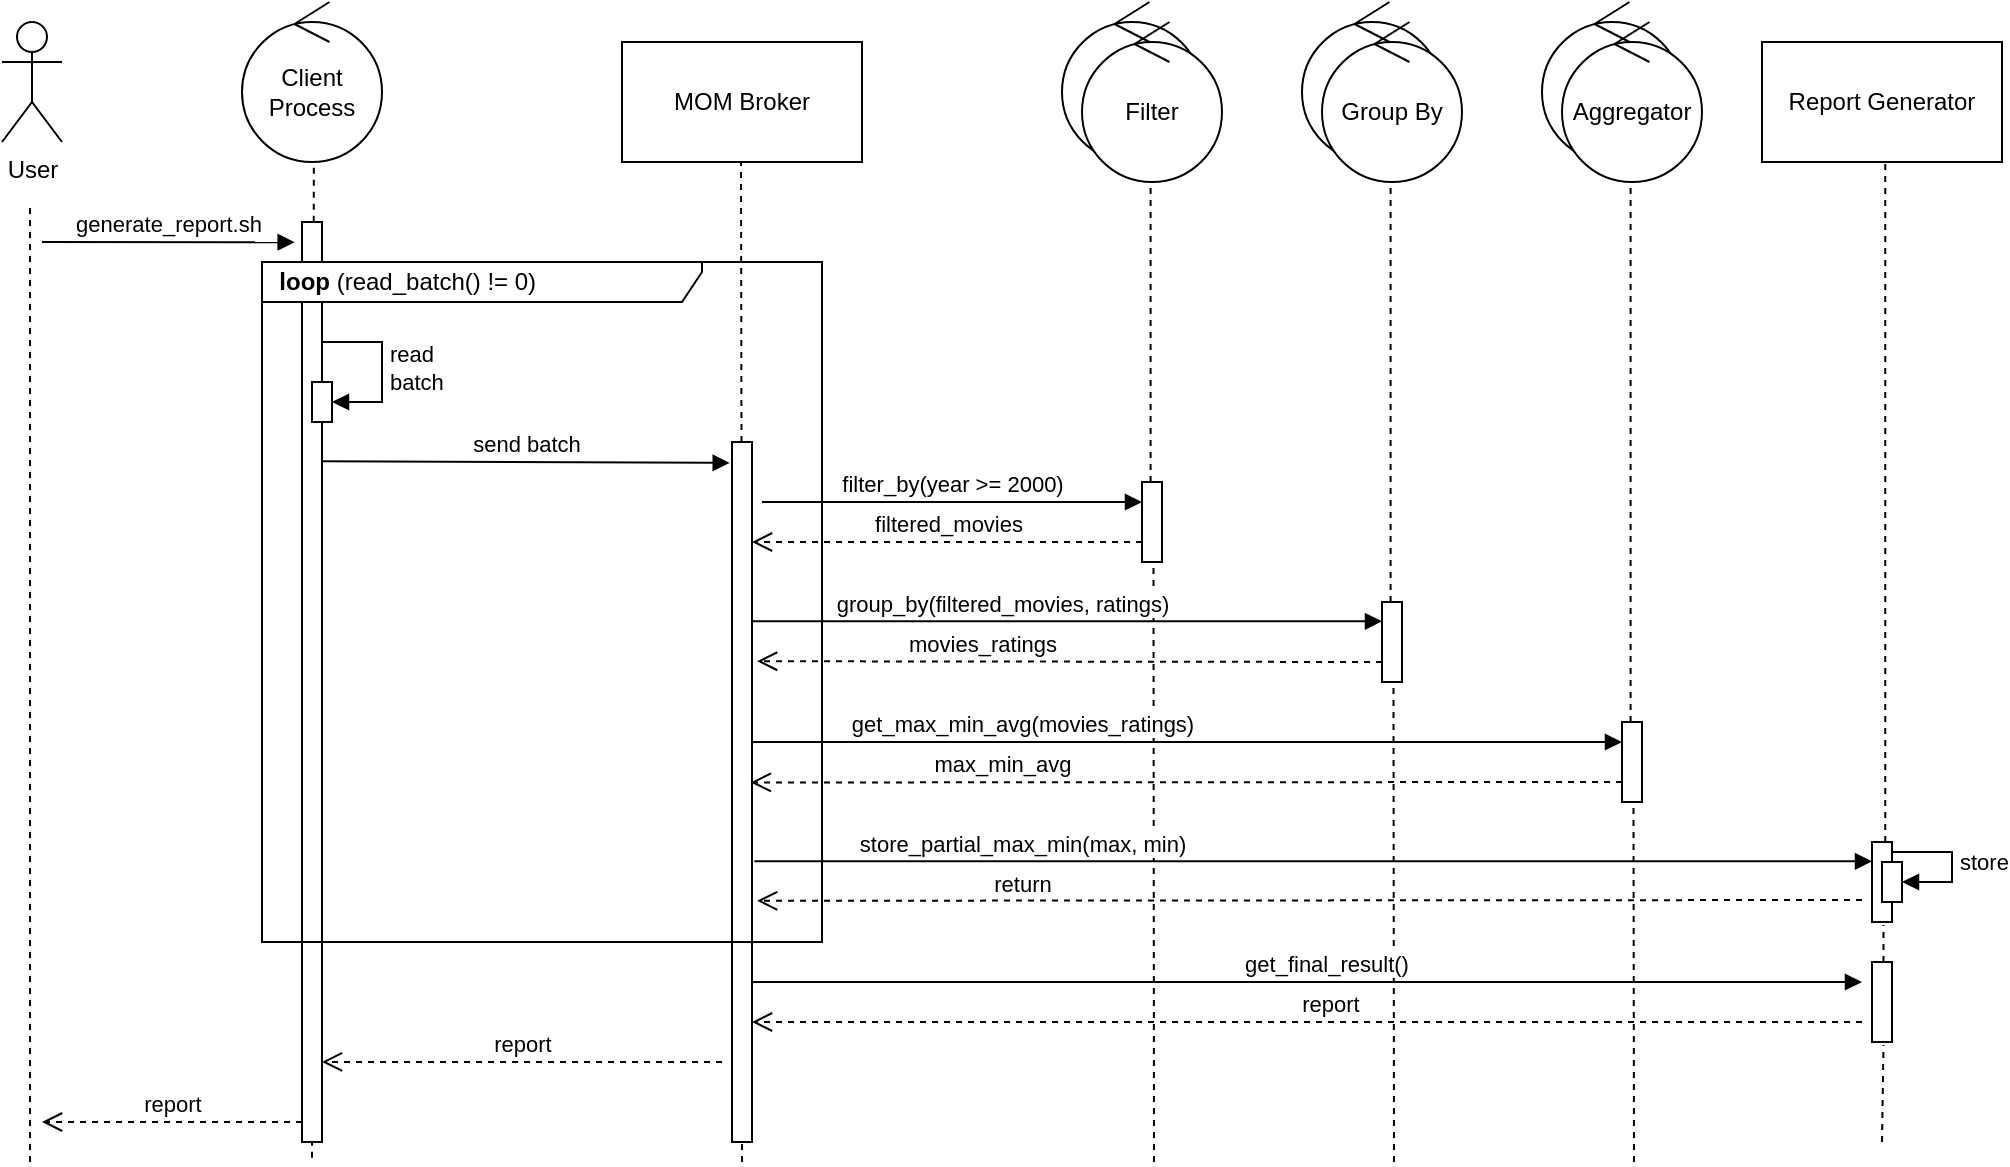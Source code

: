 <mxfile version="26.2.9">
  <diagram name="Página-1" id="J6djdbnICxuKfhNEPnPh">
    <mxGraphModel grid="1" page="1" gridSize="10" guides="1" tooltips="1" connect="1" arrows="1" fold="1" pageScale="1" pageWidth="827" pageHeight="1169" math="0" shadow="0">
      <root>
        <mxCell id="0" />
        <mxCell id="1" parent="0" />
        <mxCell id="CIAHZ45Va4bEthOu3rA1-2" value="User" style="shape=umlActor;verticalLabelPosition=bottom;verticalAlign=top;html=1;outlineConnect=0;" vertex="1" parent="1">
          <mxGeometry x="10" y="40" width="30" height="60" as="geometry" />
        </mxCell>
        <mxCell id="CIAHZ45Va4bEthOu3rA1-5" value="" style="endArrow=none;dashed=1;html=1;rounded=0;" edge="1" parent="1">
          <mxGeometry width="50" height="50" relative="1" as="geometry">
            <mxPoint x="24" y="610" as="sourcePoint" />
            <mxPoint x="24" y="130" as="targetPoint" />
          </mxGeometry>
        </mxCell>
        <mxCell id="CIAHZ45Va4bEthOu3rA1-6" value="" style="endArrow=none;dashed=1;html=1;rounded=0;entryX=0.574;entryY=1.039;entryDx=0;entryDy=0;entryPerimeter=0;exitX=0.5;exitY=1.017;exitDx=0;exitDy=0;exitPerimeter=0;" edge="1" parent="1" source="CIAHZ45Va4bEthOu3rA1-11">
          <mxGeometry width="50" height="50" relative="1" as="geometry">
            <mxPoint x="166" y="1100" as="sourcePoint" />
            <mxPoint x="165.92" y="112.73" as="targetPoint" />
          </mxGeometry>
        </mxCell>
        <mxCell id="CIAHZ45Va4bEthOu3rA1-7" value="Client&lt;div&gt;Process&lt;/div&gt;" style="ellipse;shape=umlControl;whiteSpace=wrap;html=1;" vertex="1" parent="1">
          <mxGeometry x="130" y="30" width="70" height="80" as="geometry" />
        </mxCell>
        <mxCell id="CIAHZ45Va4bEthOu3rA1-11" value="" style="rounded=0;whiteSpace=wrap;html=1;" vertex="1" parent="1">
          <mxGeometry x="160" y="140" width="10" height="460" as="geometry" />
        </mxCell>
        <mxCell id="aQ2tGEangODeAHBNtksF-1" value="MOM Broker" style="rounded=0;whiteSpace=wrap;html=1;" vertex="1" parent="1">
          <mxGeometry x="320" y="50" width="120" height="60" as="geometry" />
        </mxCell>
        <mxCell id="aQ2tGEangODeAHBNtksF-2" value="" style="endArrow=none;dashed=1;html=1;rounded=0;entryX=0.574;entryY=1.039;entryDx=0;entryDy=0;entryPerimeter=0;" edge="1" parent="1" source="aQ2tGEangODeAHBNtksF-12">
          <mxGeometry width="50" height="50" relative="1" as="geometry">
            <mxPoint x="379.58" y="1097.27" as="sourcePoint" />
            <mxPoint x="379.5" y="110.0" as="targetPoint" />
          </mxGeometry>
        </mxCell>
        <mxCell id="aQ2tGEangODeAHBNtksF-3" value="&amp;nbsp; &lt;b&gt;loop&lt;/b&gt; (read_batch() != 0)" style="shape=umlFrame;whiteSpace=wrap;html=1;pointerEvents=0;width=220;height=20;align=left;" vertex="1" parent="1">
          <mxGeometry x="140" y="160" width="280" height="340" as="geometry" />
        </mxCell>
        <mxCell id="aQ2tGEangODeAHBNtksF-6" value="" style="html=1;points=[[0,0,0,0,5],[0,1,0,0,-5],[1,0,0,0,5],[1,1,0,0,-5]];perimeter=orthogonalPerimeter;outlineConnect=0;targetShapes=umlLifeline;portConstraint=eastwest;newEdgeStyle={&quot;curved&quot;:0,&quot;rounded&quot;:0};" vertex="1" parent="1">
          <mxGeometry x="165" y="220" width="10" height="20" as="geometry" />
        </mxCell>
        <mxCell id="aQ2tGEangODeAHBNtksF-7" value="read&amp;nbsp;&lt;div&gt;batch&lt;/div&gt;" style="html=1;align=left;spacingLeft=2;endArrow=block;rounded=0;edgeStyle=orthogonalEdgeStyle;curved=0;rounded=0;" edge="1" parent="1" target="aQ2tGEangODeAHBNtksF-6">
          <mxGeometry relative="1" as="geometry">
            <mxPoint x="170" y="200" as="sourcePoint" />
            <Array as="points">
              <mxPoint x="200" y="230" />
            </Array>
          </mxGeometry>
        </mxCell>
        <mxCell id="aQ2tGEangODeAHBNtksF-8" value="send batch" style="html=1;verticalAlign=bottom;endArrow=block;curved=0;rounded=0;entryX=-0.114;entryY=0.036;entryDx=0;entryDy=0;entryPerimeter=0;" edge="1" parent="1" target="aQ2tGEangODeAHBNtksF-12">
          <mxGeometry width="80" relative="1" as="geometry">
            <mxPoint x="170" y="259.58" as="sourcePoint" />
            <mxPoint x="370" y="260" as="targetPoint" />
          </mxGeometry>
        </mxCell>
        <mxCell id="aQ2tGEangODeAHBNtksF-11" value="generate_report.sh" style="html=1;verticalAlign=bottom;endArrow=block;curved=0;rounded=0;entryX=-0.367;entryY=0.022;entryDx=0;entryDy=0;entryPerimeter=0;" edge="1" parent="1" target="CIAHZ45Va4bEthOu3rA1-11">
          <mxGeometry width="80" relative="1" as="geometry">
            <mxPoint x="30" y="150" as="sourcePoint" />
            <mxPoint x="110" y="150" as="targetPoint" />
          </mxGeometry>
        </mxCell>
        <mxCell id="aQ2tGEangODeAHBNtksF-13" value="" style="endArrow=none;dashed=1;html=1;rounded=0;entryX=0.5;entryY=1;entryDx=0;entryDy=0;" edge="1" parent="1" target="aQ2tGEangODeAHBNtksF-12">
          <mxGeometry width="50" height="50" relative="1" as="geometry">
            <mxPoint x="380" y="610" as="sourcePoint" />
            <mxPoint x="379.5" y="110.0" as="targetPoint" />
          </mxGeometry>
        </mxCell>
        <mxCell id="aQ2tGEangODeAHBNtksF-12" value="" style="rounded=0;whiteSpace=wrap;html=1;" vertex="1" parent="1">
          <mxGeometry x="375" y="250" width="10" height="290" as="geometry" />
        </mxCell>
        <mxCell id="aQ2tGEangODeAHBNtksF-14" value="Filter" style="ellipse;shape=umlControl;whiteSpace=wrap;html=1;" vertex="1" parent="1">
          <mxGeometry x="540" y="30" width="70" height="80" as="geometry" />
        </mxCell>
        <mxCell id="aQ2tGEangODeAHBNtksF-15" value="" style="ellipse;shape=umlControl;whiteSpace=wrap;html=1;" vertex="1" parent="1">
          <mxGeometry x="660" y="30" width="70" height="80" as="geometry" />
        </mxCell>
        <mxCell id="aQ2tGEangODeAHBNtksF-16" value="" style="ellipse;shape=umlControl;whiteSpace=wrap;html=1;" vertex="1" parent="1">
          <mxGeometry x="780" y="30" width="70" height="80" as="geometry" />
        </mxCell>
        <mxCell id="aQ2tGEangODeAHBNtksF-18" value="Filter" style="ellipse;shape=umlControl;whiteSpace=wrap;html=1;" vertex="1" parent="1">
          <mxGeometry x="550" y="40" width="70" height="80" as="geometry" />
        </mxCell>
        <mxCell id="aQ2tGEangODeAHBNtksF-20" value="Group By" style="ellipse;shape=umlControl;whiteSpace=wrap;html=1;" vertex="1" parent="1">
          <mxGeometry x="670" y="40" width="70" height="80" as="geometry" />
        </mxCell>
        <mxCell id="aQ2tGEangODeAHBNtksF-21" value="Aggregator" style="ellipse;shape=umlControl;whiteSpace=wrap;html=1;" vertex="1" parent="1">
          <mxGeometry x="790" y="40" width="70" height="80" as="geometry" />
        </mxCell>
        <mxCell id="aQ2tGEangODeAHBNtksF-22" value="" style="endArrow=none;dashed=1;html=1;rounded=0;entryX=0.574;entryY=1.039;entryDx=0;entryDy=0;entryPerimeter=0;" edge="1" parent="1" source="aQ2tGEangODeAHBNtksF-30">
          <mxGeometry width="50" height="50" relative="1" as="geometry">
            <mxPoint x="584.37" y="1110" as="sourcePoint" />
            <mxPoint x="584.29" y="122.73" as="targetPoint" />
          </mxGeometry>
        </mxCell>
        <mxCell id="aQ2tGEangODeAHBNtksF-23" value="" style="endArrow=none;dashed=1;html=1;rounded=0;entryX=0.574;entryY=1.039;entryDx=0;entryDy=0;entryPerimeter=0;" edge="1" parent="1" source="DUBLlkg7Osf7j0wROzMf-1">
          <mxGeometry width="50" height="50" relative="1" as="geometry">
            <mxPoint x="704.37" y="1107.27" as="sourcePoint" />
            <mxPoint x="704.29" y="120.0" as="targetPoint" />
          </mxGeometry>
        </mxCell>
        <mxCell id="aQ2tGEangODeAHBNtksF-24" value="" style="endArrow=none;dashed=1;html=1;rounded=0;entryX=0.574;entryY=1.039;entryDx=0;entryDy=0;entryPerimeter=0;" edge="1" parent="1" source="DUBLlkg7Osf7j0wROzMf-8">
          <mxGeometry width="50" height="50" relative="1" as="geometry">
            <mxPoint x="824.37" y="1107.27" as="sourcePoint" />
            <mxPoint x="824.29" y="120" as="targetPoint" />
          </mxGeometry>
        </mxCell>
        <mxCell id="aQ2tGEangODeAHBNtksF-26" value="filter_by(year &amp;gt;= 2000)" style="html=1;verticalAlign=bottom;endArrow=block;curved=0;rounded=0;entryX=0;entryY=0.25;entryDx=0;entryDy=0;entryPerimeter=0;" edge="1" parent="1" target="aQ2tGEangODeAHBNtksF-30">
          <mxGeometry width="80" relative="1" as="geometry">
            <mxPoint x="390" y="280" as="sourcePoint" />
            <mxPoint x="560" y="280" as="targetPoint" />
          </mxGeometry>
        </mxCell>
        <mxCell id="aQ2tGEangODeAHBNtksF-27" value="filtered_movies" style="html=1;verticalAlign=bottom;endArrow=open;dashed=1;endSize=8;curved=0;rounded=0;" edge="1" parent="1" source="aQ2tGEangODeAHBNtksF-30">
          <mxGeometry relative="1" as="geometry">
            <mxPoint x="560" y="300" as="sourcePoint" />
            <mxPoint x="385" y="300" as="targetPoint" />
          </mxGeometry>
        </mxCell>
        <mxCell id="aQ2tGEangODeAHBNtksF-31" value="" style="endArrow=none;dashed=1;html=1;rounded=0;entryX=0.574;entryY=1.039;entryDx=0;entryDy=0;entryPerimeter=0;" edge="1" parent="1" target="aQ2tGEangODeAHBNtksF-30">
          <mxGeometry width="50" height="50" relative="1" as="geometry">
            <mxPoint x="586" y="610" as="sourcePoint" />
            <mxPoint x="584.29" y="122.73" as="targetPoint" />
          </mxGeometry>
        </mxCell>
        <mxCell id="aQ2tGEangODeAHBNtksF-30" value="" style="html=1;points=[[0,0,0,0,5],[0,1,0,0,-5],[1,0,0,0,5],[1,1,0,0,-5]];perimeter=orthogonalPerimeter;outlineConnect=0;targetShapes=umlLifeline;portConstraint=eastwest;newEdgeStyle={&quot;curved&quot;:0,&quot;rounded&quot;:0};" vertex="1" parent="1">
          <mxGeometry x="580" y="270" width="10" height="40" as="geometry" />
        </mxCell>
        <mxCell id="DUBLlkg7Osf7j0wROzMf-4" value="" style="endArrow=none;dashed=1;html=1;rounded=0;entryX=0.574;entryY=1.039;entryDx=0;entryDy=0;entryPerimeter=0;" edge="1" parent="1" target="DUBLlkg7Osf7j0wROzMf-1">
          <mxGeometry width="50" height="50" relative="1" as="geometry">
            <mxPoint x="706" y="610" as="sourcePoint" />
            <mxPoint x="704.29" y="120.0" as="targetPoint" />
          </mxGeometry>
        </mxCell>
        <mxCell id="DUBLlkg7Osf7j0wROzMf-1" value="" style="html=1;points=[[0,0,0,0,5],[0,1,0,0,-5],[1,0,0,0,5],[1,1,0,0,-5]];perimeter=orthogonalPerimeter;outlineConnect=0;targetShapes=umlLifeline;portConstraint=eastwest;newEdgeStyle={&quot;curved&quot;:0,&quot;rounded&quot;:0};" vertex="1" parent="1">
          <mxGeometry x="700" y="330" width="10" height="40" as="geometry" />
        </mxCell>
        <mxCell id="DUBLlkg7Osf7j0wROzMf-5" value="group_by(filtered_movies, ratings)" style="html=1;verticalAlign=bottom;endArrow=block;curved=0;rounded=0;" edge="1" parent="1" target="DUBLlkg7Osf7j0wROzMf-1">
          <mxGeometry x="-0.206" width="80" relative="1" as="geometry">
            <mxPoint x="385" y="339.66" as="sourcePoint" />
            <mxPoint x="465" y="339.66" as="targetPoint" />
            <mxPoint as="offset" />
          </mxGeometry>
        </mxCell>
        <mxCell id="DUBLlkg7Osf7j0wROzMf-6" value="movies_ratings" style="html=1;verticalAlign=bottom;endArrow=open;dashed=1;endSize=8;curved=0;rounded=0;entryX=1.256;entryY=0.378;entryDx=0;entryDy=0;entryPerimeter=0;" edge="1" parent="1" target="aQ2tGEangODeAHBNtksF-12">
          <mxGeometry x="0.28" relative="1" as="geometry">
            <mxPoint x="700" y="360" as="sourcePoint" />
            <mxPoint x="620" y="360" as="targetPoint" />
            <mxPoint as="offset" />
          </mxGeometry>
        </mxCell>
        <mxCell id="DUBLlkg7Osf7j0wROzMf-10" value="" style="endArrow=none;dashed=1;html=1;rounded=0;entryX=0.574;entryY=1.039;entryDx=0;entryDy=0;entryPerimeter=0;" edge="1" parent="1" target="DUBLlkg7Osf7j0wROzMf-8">
          <mxGeometry width="50" height="50" relative="1" as="geometry">
            <mxPoint x="826" y="610" as="sourcePoint" />
            <mxPoint x="824.29" y="120" as="targetPoint" />
          </mxGeometry>
        </mxCell>
        <mxCell id="DUBLlkg7Osf7j0wROzMf-8" value="" style="html=1;points=[[0,0,0,0,5],[0,1,0,0,-5],[1,0,0,0,5],[1,1,0,0,-5]];perimeter=orthogonalPerimeter;outlineConnect=0;targetShapes=umlLifeline;portConstraint=eastwest;newEdgeStyle={&quot;curved&quot;:0,&quot;rounded&quot;:0};" vertex="1" parent="1">
          <mxGeometry x="820" y="390" width="10" height="40" as="geometry" />
        </mxCell>
        <mxCell id="DUBLlkg7Osf7j0wROzMf-11" value="get_max_min_avg(movies_ratings)" style="html=1;verticalAlign=bottom;endArrow=block;curved=0;rounded=0;" edge="1" parent="1" target="DUBLlkg7Osf7j0wROzMf-8">
          <mxGeometry x="-0.379" width="80" relative="1" as="geometry">
            <mxPoint x="385" y="400" as="sourcePoint" />
            <mxPoint x="465" y="400" as="targetPoint" />
            <mxPoint as="offset" />
          </mxGeometry>
        </mxCell>
        <mxCell id="DUBLlkg7Osf7j0wROzMf-12" value="max_min_avg" style="html=1;verticalAlign=bottom;endArrow=open;dashed=1;endSize=8;curved=0;rounded=0;entryX=0.94;entryY=0.587;entryDx=0;entryDy=0;entryPerimeter=0;" edge="1" parent="1" target="aQ2tGEangODeAHBNtksF-12">
          <mxGeometry x="0.423" relative="1" as="geometry">
            <mxPoint x="820" y="420" as="sourcePoint" />
            <mxPoint x="740" y="420" as="targetPoint" />
            <mxPoint as="offset" />
          </mxGeometry>
        </mxCell>
        <mxCell id="DUBLlkg7Osf7j0wROzMf-13" value="Report Generator" style="rounded=0;whiteSpace=wrap;html=1;" vertex="1" parent="1">
          <mxGeometry x="890" y="50" width="120" height="60" as="geometry" />
        </mxCell>
        <mxCell id="DUBLlkg7Osf7j0wROzMf-14" value="" style="endArrow=none;dashed=1;html=1;rounded=0;entryX=0.574;entryY=1.039;entryDx=0;entryDy=0;entryPerimeter=0;" edge="1" parent="1" source="DUBLlkg7Osf7j0wROzMf-17">
          <mxGeometry width="50" height="50" relative="1" as="geometry">
            <mxPoint x="950" y="600" as="sourcePoint" />
            <mxPoint x="951.63" y="110" as="targetPoint" />
          </mxGeometry>
        </mxCell>
        <mxCell id="DUBLlkg7Osf7j0wROzMf-18" value="" style="endArrow=none;dashed=1;html=1;rounded=0;entryX=0.574;entryY=1.039;entryDx=0;entryDy=0;entryPerimeter=0;" edge="1" parent="1" source="DUBLlkg7Osf7j0wROzMf-21" target="DUBLlkg7Osf7j0wROzMf-17">
          <mxGeometry width="50" height="50" relative="1" as="geometry">
            <mxPoint x="950" y="600" as="sourcePoint" />
            <mxPoint x="951.63" y="110" as="targetPoint" />
          </mxGeometry>
        </mxCell>
        <mxCell id="DUBLlkg7Osf7j0wROzMf-17" value="" style="html=1;points=[[0,0,0,0,5],[0,1,0,0,-5],[1,0,0,0,5],[1,1,0,0,-5]];perimeter=orthogonalPerimeter;outlineConnect=0;targetShapes=umlLifeline;portConstraint=eastwest;newEdgeStyle={&quot;curved&quot;:0,&quot;rounded&quot;:0};" vertex="1" parent="1">
          <mxGeometry x="945" y="450" width="10" height="40" as="geometry" />
        </mxCell>
        <mxCell id="DUBLlkg7Osf7j0wROzMf-19" value="store_partial_max_min(max, min)" style="html=1;verticalAlign=bottom;endArrow=block;curved=0;rounded=0;exitX=1.121;exitY=0.723;exitDx=0;exitDy=0;exitPerimeter=0;" edge="1" parent="1" source="aQ2tGEangODeAHBNtksF-12" target="DUBLlkg7Osf7j0wROzMf-17">
          <mxGeometry x="-0.521" width="80" relative="1" as="geometry">
            <mxPoint x="390" y="460" as="sourcePoint" />
            <mxPoint x="470" y="460" as="targetPoint" />
            <mxPoint as="offset" />
          </mxGeometry>
        </mxCell>
        <mxCell id="DUBLlkg7Osf7j0wROzMf-20" value="return" style="html=1;verticalAlign=bottom;endArrow=open;dashed=1;endSize=8;curved=0;rounded=0;entryX=1.256;entryY=0.791;entryDx=0;entryDy=0;entryPerimeter=0;" edge="1" parent="1" target="aQ2tGEangODeAHBNtksF-12">
          <mxGeometry x="0.52" y="1" relative="1" as="geometry">
            <mxPoint x="940" y="479" as="sourcePoint" />
            <mxPoint x="390" y="479" as="targetPoint" />
            <mxPoint as="offset" />
          </mxGeometry>
        </mxCell>
        <mxCell id="DUBLlkg7Osf7j0wROzMf-22" value="" style="endArrow=none;dashed=1;html=1;rounded=0;entryX=0.574;entryY=1.039;entryDx=0;entryDy=0;entryPerimeter=0;" edge="1" parent="1" target="DUBLlkg7Osf7j0wROzMf-21">
          <mxGeometry width="50" height="50" relative="1" as="geometry">
            <mxPoint x="950" y="600" as="sourcePoint" />
            <mxPoint x="951" y="492" as="targetPoint" />
          </mxGeometry>
        </mxCell>
        <mxCell id="DUBLlkg7Osf7j0wROzMf-21" value="" style="html=1;points=[[0,0,0,0,5],[0,1,0,0,-5],[1,0,0,0,5],[1,1,0,0,-5]];perimeter=orthogonalPerimeter;outlineConnect=0;targetShapes=umlLifeline;portConstraint=eastwest;newEdgeStyle={&quot;curved&quot;:0,&quot;rounded&quot;:0};" vertex="1" parent="1">
          <mxGeometry x="945" y="510" width="10" height="40" as="geometry" />
        </mxCell>
        <mxCell id="DUBLlkg7Osf7j0wROzMf-23" value="" style="html=1;points=[[0,0,0,0,5],[0,1,0,0,-5],[1,0,0,0,5],[1,1,0,0,-5]];perimeter=orthogonalPerimeter;outlineConnect=0;targetShapes=umlLifeline;portConstraint=eastwest;newEdgeStyle={&quot;curved&quot;:0,&quot;rounded&quot;:0};" vertex="1" parent="1">
          <mxGeometry x="375" y="500" width="10" height="100" as="geometry" />
        </mxCell>
        <mxCell id="DUBLlkg7Osf7j0wROzMf-24" value="get_final_result()" style="html=1;verticalAlign=bottom;endArrow=block;curved=0;rounded=0;exitX=1.121;exitY=0.723;exitDx=0;exitDy=0;exitPerimeter=0;" edge="1" parent="1">
          <mxGeometry x="0.033" width="80" relative="1" as="geometry">
            <mxPoint x="385" y="520" as="sourcePoint" />
            <mxPoint x="940" y="520" as="targetPoint" />
            <mxPoint as="offset" />
          </mxGeometry>
        </mxCell>
        <mxCell id="DUBLlkg7Osf7j0wROzMf-25" value="report" style="html=1;verticalAlign=bottom;endArrow=open;dashed=1;endSize=8;curved=0;rounded=0;" edge="1" parent="1" target="DUBLlkg7Osf7j0wROzMf-23">
          <mxGeometry x="-0.04" relative="1" as="geometry">
            <mxPoint x="940" y="540" as="sourcePoint" />
            <mxPoint x="930" y="540" as="targetPoint" />
            <mxPoint as="offset" />
          </mxGeometry>
        </mxCell>
        <mxCell id="DUBLlkg7Osf7j0wROzMf-26" value="report" style="html=1;verticalAlign=bottom;endArrow=open;dashed=1;endSize=8;curved=0;rounded=0;entryX=1;entryY=0.913;entryDx=0;entryDy=0;entryPerimeter=0;" edge="1" parent="1" target="CIAHZ45Va4bEthOu3rA1-11">
          <mxGeometry relative="1" as="geometry">
            <mxPoint x="370" y="560" as="sourcePoint" />
            <mxPoint x="290" y="560" as="targetPoint" />
          </mxGeometry>
        </mxCell>
        <mxCell id="DUBLlkg7Osf7j0wROzMf-27" value="report" style="html=1;verticalAlign=bottom;endArrow=open;dashed=1;endSize=8;curved=0;rounded=0;" edge="1" parent="1">
          <mxGeometry relative="1" as="geometry">
            <mxPoint x="160" y="590" as="sourcePoint" />
            <mxPoint x="30" y="590" as="targetPoint" />
          </mxGeometry>
        </mxCell>
        <mxCell id="DUBLlkg7Osf7j0wROzMf-28" value="" style="html=1;points=[[0,0,0,0,5],[0,1,0,0,-5],[1,0,0,0,5],[1,1,0,0,-5]];perimeter=orthogonalPerimeter;outlineConnect=0;targetShapes=umlLifeline;portConstraint=eastwest;newEdgeStyle={&quot;curved&quot;:0,&quot;rounded&quot;:0};" vertex="1" parent="1">
          <mxGeometry x="950" y="460" width="10" height="20" as="geometry" />
        </mxCell>
        <mxCell id="DUBLlkg7Osf7j0wROzMf-29" value="store" style="html=1;align=left;spacingLeft=2;endArrow=block;rounded=0;edgeStyle=orthogonalEdgeStyle;curved=0;rounded=0;exitX=1;exitY=0;exitDx=0;exitDy=5;exitPerimeter=0;" edge="1" parent="1" source="DUBLlkg7Osf7j0wROzMf-17" target="DUBLlkg7Osf7j0wROzMf-28">
          <mxGeometry relative="1" as="geometry">
            <mxPoint x="955" y="440" as="sourcePoint" />
            <Array as="points">
              <mxPoint x="985" y="455" />
              <mxPoint x="985" y="470" />
            </Array>
          </mxGeometry>
        </mxCell>
      </root>
    </mxGraphModel>
  </diagram>
</mxfile>
